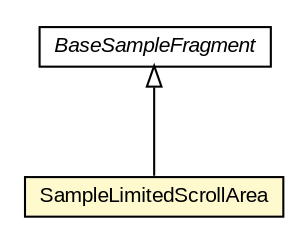 #!/usr/local/bin/dot
#
# Class diagram 
# Generated by UMLGraph version R5_6-24-gf6e263 (http://www.umlgraph.org/)
#

digraph G {
	edge [fontname="arial",fontsize=10,labelfontname="arial",labelfontsize=10];
	node [fontname="arial",fontsize=10,shape=plaintext];
	nodesep=0.25;
	ranksep=0.5;
	// org.osmdroid.samplefragments.BaseSampleFragment
	c89988 [label=<<table title="org.osmdroid.samplefragments.BaseSampleFragment" border="0" cellborder="1" cellspacing="0" cellpadding="2" port="p" href="../BaseSampleFragment.html">
		<tr><td><table border="0" cellspacing="0" cellpadding="1">
<tr><td align="center" balign="center"><font face="arial italic"> BaseSampleFragment </font></td></tr>
		</table></td></tr>
		</table>>, URL="../BaseSampleFragment.html", fontname="arial", fontcolor="black", fontsize=10.0];
	// org.osmdroid.samplefragments.events.SampleLimitedScrollArea
	c90008 [label=<<table title="org.osmdroid.samplefragments.events.SampleLimitedScrollArea" border="0" cellborder="1" cellspacing="0" cellpadding="2" port="p" bgcolor="lemonChiffon" href="./SampleLimitedScrollArea.html">
		<tr><td><table border="0" cellspacing="0" cellpadding="1">
<tr><td align="center" balign="center"> SampleLimitedScrollArea </td></tr>
		</table></td></tr>
		</table>>, URL="./SampleLimitedScrollArea.html", fontname="arial", fontcolor="black", fontsize=10.0];
	//org.osmdroid.samplefragments.events.SampleLimitedScrollArea extends org.osmdroid.samplefragments.BaseSampleFragment
	c89988:p -> c90008:p [dir=back,arrowtail=empty];
}


